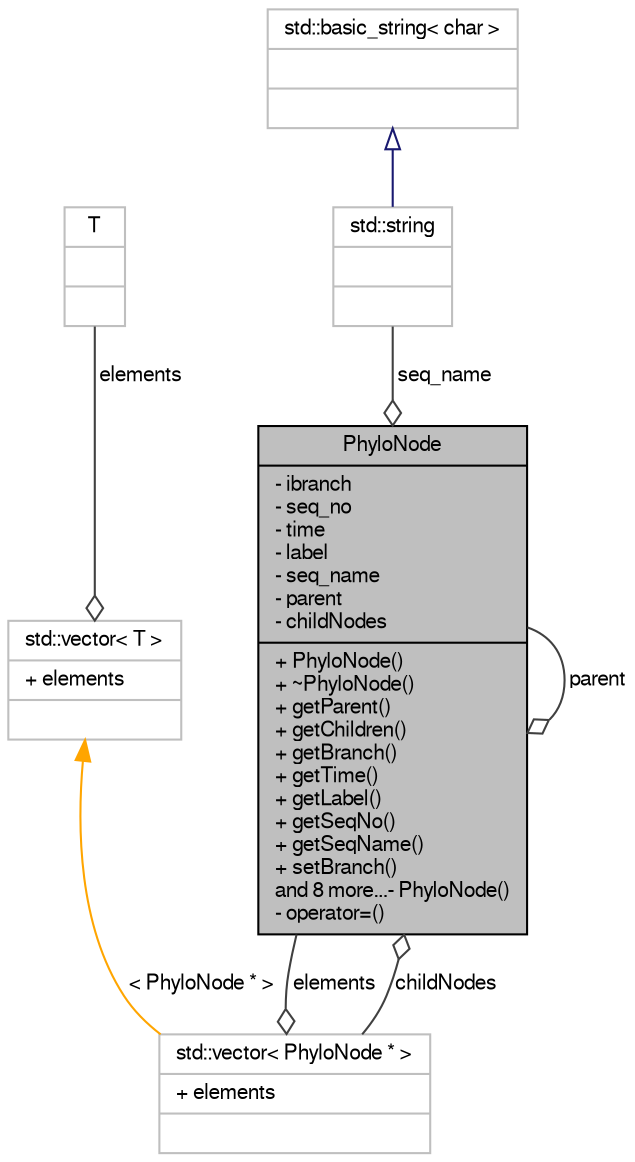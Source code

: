 digraph G
{
  edge [fontname="FreeSans",fontsize="10",labelfontname="FreeSans",labelfontsize="10"];
  node [fontname="FreeSans",fontsize="10",shape=record];
  Node1 [label="{PhyloNode\n|- ibranch\l- seq_no\l- time\l- label\l- seq_name\l- parent\l- childNodes\l|+ PhyloNode()\l+ ~PhyloNode()\l+ getParent()\l+ getChildren()\l+ getBranch()\l+ getTime()\l+ getLabel()\l+ getSeqNo()\l+ getSeqName()\l+ setBranch()\land 8 more...- PhyloNode()\l- operator=()\l}",height=0.2,width=0.4,color="black", fillcolor="grey75", style="filled" fontcolor="black"];
  Node2 -> Node1 [color="grey25",fontsize="10",style="solid",label=" childNodes" ,arrowhead="odiamond",fontname="FreeSans"];
  Node2 [label="{std::vector\< PhyloNode * \>\n|+ elements\l|}",height=0.2,width=0.4,color="grey75", fillcolor="white", style="filled"];
  Node1 -> Node2 [color="grey25",fontsize="10",style="solid",label=" elements" ,arrowhead="odiamond",fontname="FreeSans"];
  Node3 -> Node2 [dir="back",color="orange",fontsize="10",style="solid",label=" \< PhyloNode * \>" ,fontname="FreeSans"];
  Node3 [label="{std::vector\< T \>\n|+ elements\l|}",height=0.2,width=0.4,color="grey75", fillcolor="white", style="filled",tooltip="STL class."];
  Node4 -> Node3 [color="grey25",fontsize="10",style="solid",label=" elements" ,arrowhead="odiamond",fontname="FreeSans"];
  Node4 [label="{T\n||}",height=0.2,width=0.4,color="grey75", fillcolor="white", style="filled"];
  Node5 -> Node1 [color="grey25",fontsize="10",style="solid",label=" seq_name" ,arrowhead="odiamond",fontname="FreeSans"];
  Node5 [label="{std::string\n||}",height=0.2,width=0.4,color="grey75", fillcolor="white", style="filled",tooltip="STL class."];
  Node6 -> Node5 [dir="back",color="midnightblue",fontsize="10",style="solid",arrowtail="onormal",fontname="FreeSans"];
  Node6 [label="{std::basic_string\< char \>\n||}",height=0.2,width=0.4,color="grey75", fillcolor="white", style="filled",tooltip="STL class."];
  Node1 -> Node1 [color="grey25",fontsize="10",style="solid",label=" parent" ,arrowhead="odiamond",fontname="FreeSans"];
}
